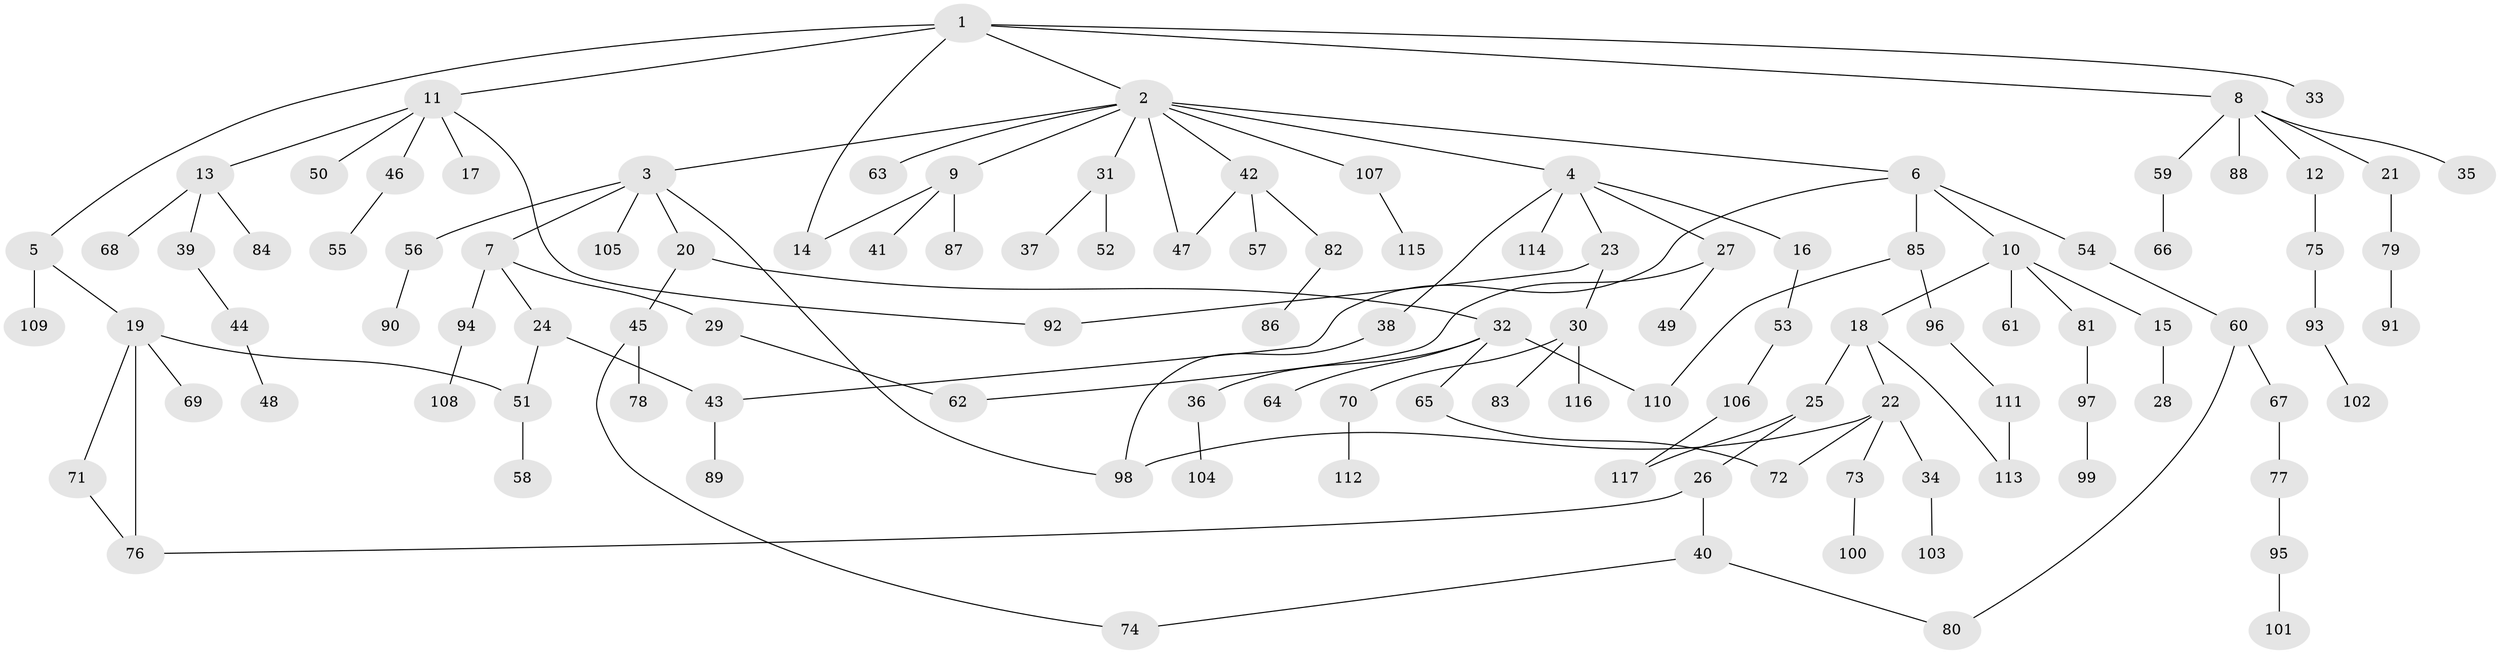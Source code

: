 // coarse degree distribution, {7: 0.05714285714285714, 15: 0.02857142857142857, 5: 0.05714285714285714, 4: 0.08571428571428572, 2: 0.22857142857142856, 3: 0.02857142857142857, 1: 0.5142857142857142}
// Generated by graph-tools (version 1.1) at 2025/17/03/04/25 18:17:10]
// undirected, 117 vertices, 132 edges
graph export_dot {
graph [start="1"]
  node [color=gray90,style=filled];
  1;
  2;
  3;
  4;
  5;
  6;
  7;
  8;
  9;
  10;
  11;
  12;
  13;
  14;
  15;
  16;
  17;
  18;
  19;
  20;
  21;
  22;
  23;
  24;
  25;
  26;
  27;
  28;
  29;
  30;
  31;
  32;
  33;
  34;
  35;
  36;
  37;
  38;
  39;
  40;
  41;
  42;
  43;
  44;
  45;
  46;
  47;
  48;
  49;
  50;
  51;
  52;
  53;
  54;
  55;
  56;
  57;
  58;
  59;
  60;
  61;
  62;
  63;
  64;
  65;
  66;
  67;
  68;
  69;
  70;
  71;
  72;
  73;
  74;
  75;
  76;
  77;
  78;
  79;
  80;
  81;
  82;
  83;
  84;
  85;
  86;
  87;
  88;
  89;
  90;
  91;
  92;
  93;
  94;
  95;
  96;
  97;
  98;
  99;
  100;
  101;
  102;
  103;
  104;
  105;
  106;
  107;
  108;
  109;
  110;
  111;
  112;
  113;
  114;
  115;
  116;
  117;
  1 -- 2;
  1 -- 5;
  1 -- 8;
  1 -- 11;
  1 -- 33;
  1 -- 14;
  2 -- 3;
  2 -- 4;
  2 -- 6;
  2 -- 9;
  2 -- 31;
  2 -- 42;
  2 -- 63;
  2 -- 107;
  2 -- 47;
  3 -- 7;
  3 -- 20;
  3 -- 56;
  3 -- 105;
  3 -- 98;
  4 -- 16;
  4 -- 23;
  4 -- 27;
  4 -- 38;
  4 -- 114;
  5 -- 19;
  5 -- 109;
  6 -- 10;
  6 -- 54;
  6 -- 85;
  6 -- 43;
  7 -- 24;
  7 -- 29;
  7 -- 94;
  8 -- 12;
  8 -- 21;
  8 -- 35;
  8 -- 59;
  8 -- 88;
  9 -- 14;
  9 -- 41;
  9 -- 87;
  10 -- 15;
  10 -- 18;
  10 -- 61;
  10 -- 81;
  11 -- 13;
  11 -- 17;
  11 -- 46;
  11 -- 50;
  11 -- 92;
  12 -- 75;
  13 -- 39;
  13 -- 68;
  13 -- 84;
  15 -- 28;
  16 -- 53;
  18 -- 22;
  18 -- 25;
  18 -- 113;
  19 -- 51;
  19 -- 69;
  19 -- 71;
  19 -- 76;
  20 -- 32;
  20 -- 45;
  21 -- 79;
  22 -- 34;
  22 -- 72;
  22 -- 73;
  22 -- 98;
  23 -- 30;
  23 -- 92;
  24 -- 43;
  24 -- 51;
  25 -- 26;
  25 -- 117;
  26 -- 40;
  26 -- 76;
  27 -- 49;
  27 -- 62;
  29 -- 62;
  30 -- 70;
  30 -- 83;
  30 -- 116;
  31 -- 37;
  31 -- 52;
  32 -- 36;
  32 -- 64;
  32 -- 65;
  32 -- 110;
  34 -- 103;
  36 -- 104;
  38 -- 98;
  39 -- 44;
  40 -- 74;
  40 -- 80;
  42 -- 47;
  42 -- 57;
  42 -- 82;
  43 -- 89;
  44 -- 48;
  45 -- 74;
  45 -- 78;
  46 -- 55;
  51 -- 58;
  53 -- 106;
  54 -- 60;
  56 -- 90;
  59 -- 66;
  60 -- 67;
  60 -- 80;
  65 -- 72;
  67 -- 77;
  70 -- 112;
  71 -- 76;
  73 -- 100;
  75 -- 93;
  77 -- 95;
  79 -- 91;
  81 -- 97;
  82 -- 86;
  85 -- 96;
  85 -- 110;
  93 -- 102;
  94 -- 108;
  95 -- 101;
  96 -- 111;
  97 -- 99;
  106 -- 117;
  107 -- 115;
  111 -- 113;
}
